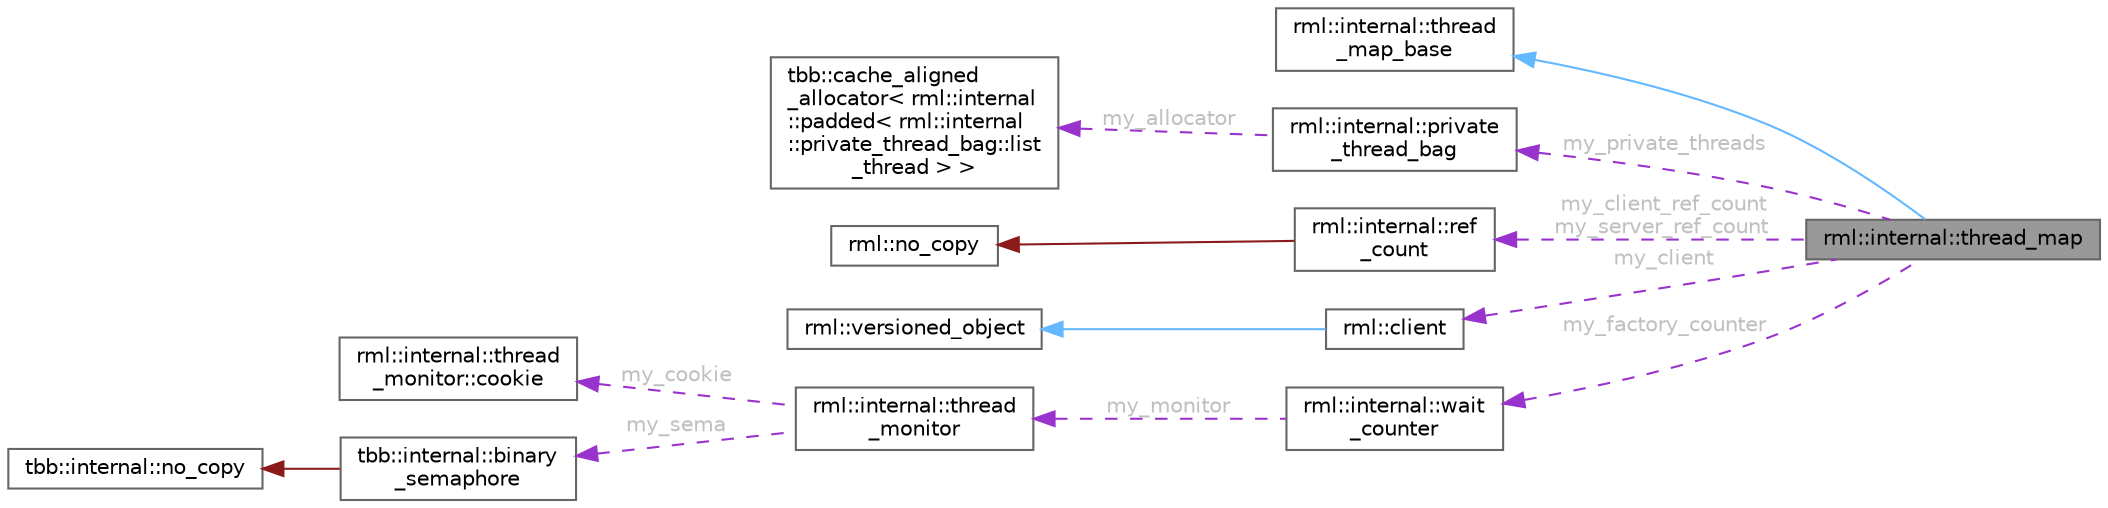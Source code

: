 digraph "rml::internal::thread_map"
{
 // LATEX_PDF_SIZE
  bgcolor="transparent";
  edge [fontname=Helvetica,fontsize=10,labelfontname=Helvetica,labelfontsize=10];
  node [fontname=Helvetica,fontsize=10,shape=box,height=0.2,width=0.4];
  rankdir="LR";
  Node1 [id="Node000001",label="rml::internal::thread_map",height=0.2,width=0.4,color="gray40", fillcolor="grey60", style="filled", fontcolor="black",tooltip="Type-independent part of class generic_connection."];
  Node2 -> Node1 [id="edge1_Node000001_Node000002",dir="back",color="steelblue1",style="solid",tooltip=" "];
  Node2 [id="Node000002",label="rml::internal::thread\l_map_base",height=0.2,width=0.4,color="gray40", fillcolor="white", style="filled",URL="$structrml_1_1internal_1_1thread__map__base.html",tooltip="thread_map_base; we need to make the iterator type available to server_thread"];
  Node3 -> Node1 [id="edge2_Node000001_Node000003",dir="back",color="darkorchid3",style="dashed",tooltip=" ",label=" my_private_threads",fontcolor="grey" ];
  Node3 [id="Node000003",label="rml::internal::private\l_thread_bag",height=0.2,width=0.4,color="gray40", fillcolor="white", style="filled",URL="$classrml_1_1internal_1_1private__thread__bag.html",tooltip="Bag of threads that are private to a client."];
  Node4 -> Node3 [id="edge3_Node000003_Node000004",dir="back",color="darkorchid3",style="dashed",tooltip=" ",label=" my_allocator",fontcolor="grey" ];
  Node4 [id="Node000004",label="tbb::cache_aligned\l_allocator\< rml::internal\l::padded\< rml::internal\l::private_thread_bag::list\l_thread \> \>",height=0.2,width=0.4,color="gray40", fillcolor="white", style="filled",URL="$classtbb_1_1cache__aligned__allocator.html",tooltip=" "];
  Node5 -> Node1 [id="edge4_Node000001_Node000005",dir="back",color="darkorchid3",style="dashed",tooltip=" ",label=" my_client_ref_count\nmy_server_ref_count",fontcolor="grey" ];
  Node5 [id="Node000005",label="rml::internal::ref\l_count",height=0.2,width=0.4,color="gray40", fillcolor="white", style="filled",URL="$classrml_1_1internal_1_1ref__count.html",tooltip="A reference count."];
  Node6 -> Node5 [id="edge5_Node000005_Node000006",dir="back",color="firebrick4",style="solid",tooltip=" "];
  Node6 [id="Node000006",label="rml::no_copy",height=0.2,width=0.4,color="gray40", fillcolor="white", style="filled",URL="$classrml_1_1no__copy.html",tooltip="Base class for denying assignment and copy constructor."];
  Node7 -> Node1 [id="edge6_Node000001_Node000007",dir="back",color="darkorchid3",style="dashed",tooltip=" ",label=" my_client",fontcolor="grey" ];
  Node7 [id="Node000007",label="rml::client",height=0.2,width=0.4,color="gray40", fillcolor="white", style="filled",URL="$classrml_1_1client.html",tooltip="Information that client provides to server when asking for a server."];
  Node8 -> Node7 [id="edge7_Node000007_Node000008",dir="back",color="steelblue1",style="solid",tooltip=" "];
  Node8 [id="Node000008",label="rml::versioned_object",height=0.2,width=0.4,color="gray40", fillcolor="white", style="filled",URL="$classrml_1_1versioned__object.html",tooltip=" "];
  Node9 -> Node1 [id="edge8_Node000001_Node000009",dir="back",color="darkorchid3",style="dashed",tooltip=" ",label=" my_factory_counter",fontcolor="grey" ];
  Node9 [id="Node000009",label="rml::internal::wait\l_counter",height=0.2,width=0.4,color="gray40", fillcolor="white", style="filled",URL="$classrml_1_1internal_1_1wait__counter.html",tooltip=" "];
  Node10 -> Node9 [id="edge9_Node000009_Node000010",dir="back",color="darkorchid3",style="dashed",tooltip=" ",label=" my_monitor",fontcolor="grey" ];
  Node10 [id="Node000010",label="rml::internal::thread\l_monitor",height=0.2,width=0.4,color="gray40", fillcolor="white", style="filled",URL="$classrml_1_1internal_1_1thread__monitor.html",tooltip="Monitor with limited two-phase commit form of wait."];
  Node11 -> Node10 [id="edge10_Node000010_Node000011",dir="back",color="darkorchid3",style="dashed",tooltip=" ",label=" my_cookie",fontcolor="grey" ];
  Node11 [id="Node000011",label="rml::internal::thread\l_monitor::cookie",height=0.2,width=0.4,color="gray40", fillcolor="white", style="filled",URL="$classrml_1_1internal_1_1thread__monitor_1_1cookie.html",tooltip=" "];
  Node12 -> Node10 [id="edge11_Node000010_Node000012",dir="back",color="darkorchid3",style="dashed",tooltip=" ",label=" my_sema",fontcolor="grey" ];
  Node12 [id="Node000012",label="tbb::internal::binary\l_semaphore",height=0.2,width=0.4,color="gray40", fillcolor="white", style="filled",URL="$classtbb_1_1internal_1_1binary__semaphore.html",tooltip="binary_semaphore for concurrent monitor"];
  Node13 -> Node12 [id="edge12_Node000012_Node000013",dir="back",color="firebrick4",style="solid",tooltip=" "];
  Node13 [id="Node000013",label="tbb::internal::no_copy",height=0.2,width=0.4,color="gray40", fillcolor="white", style="filled",tooltip=" "];
}
